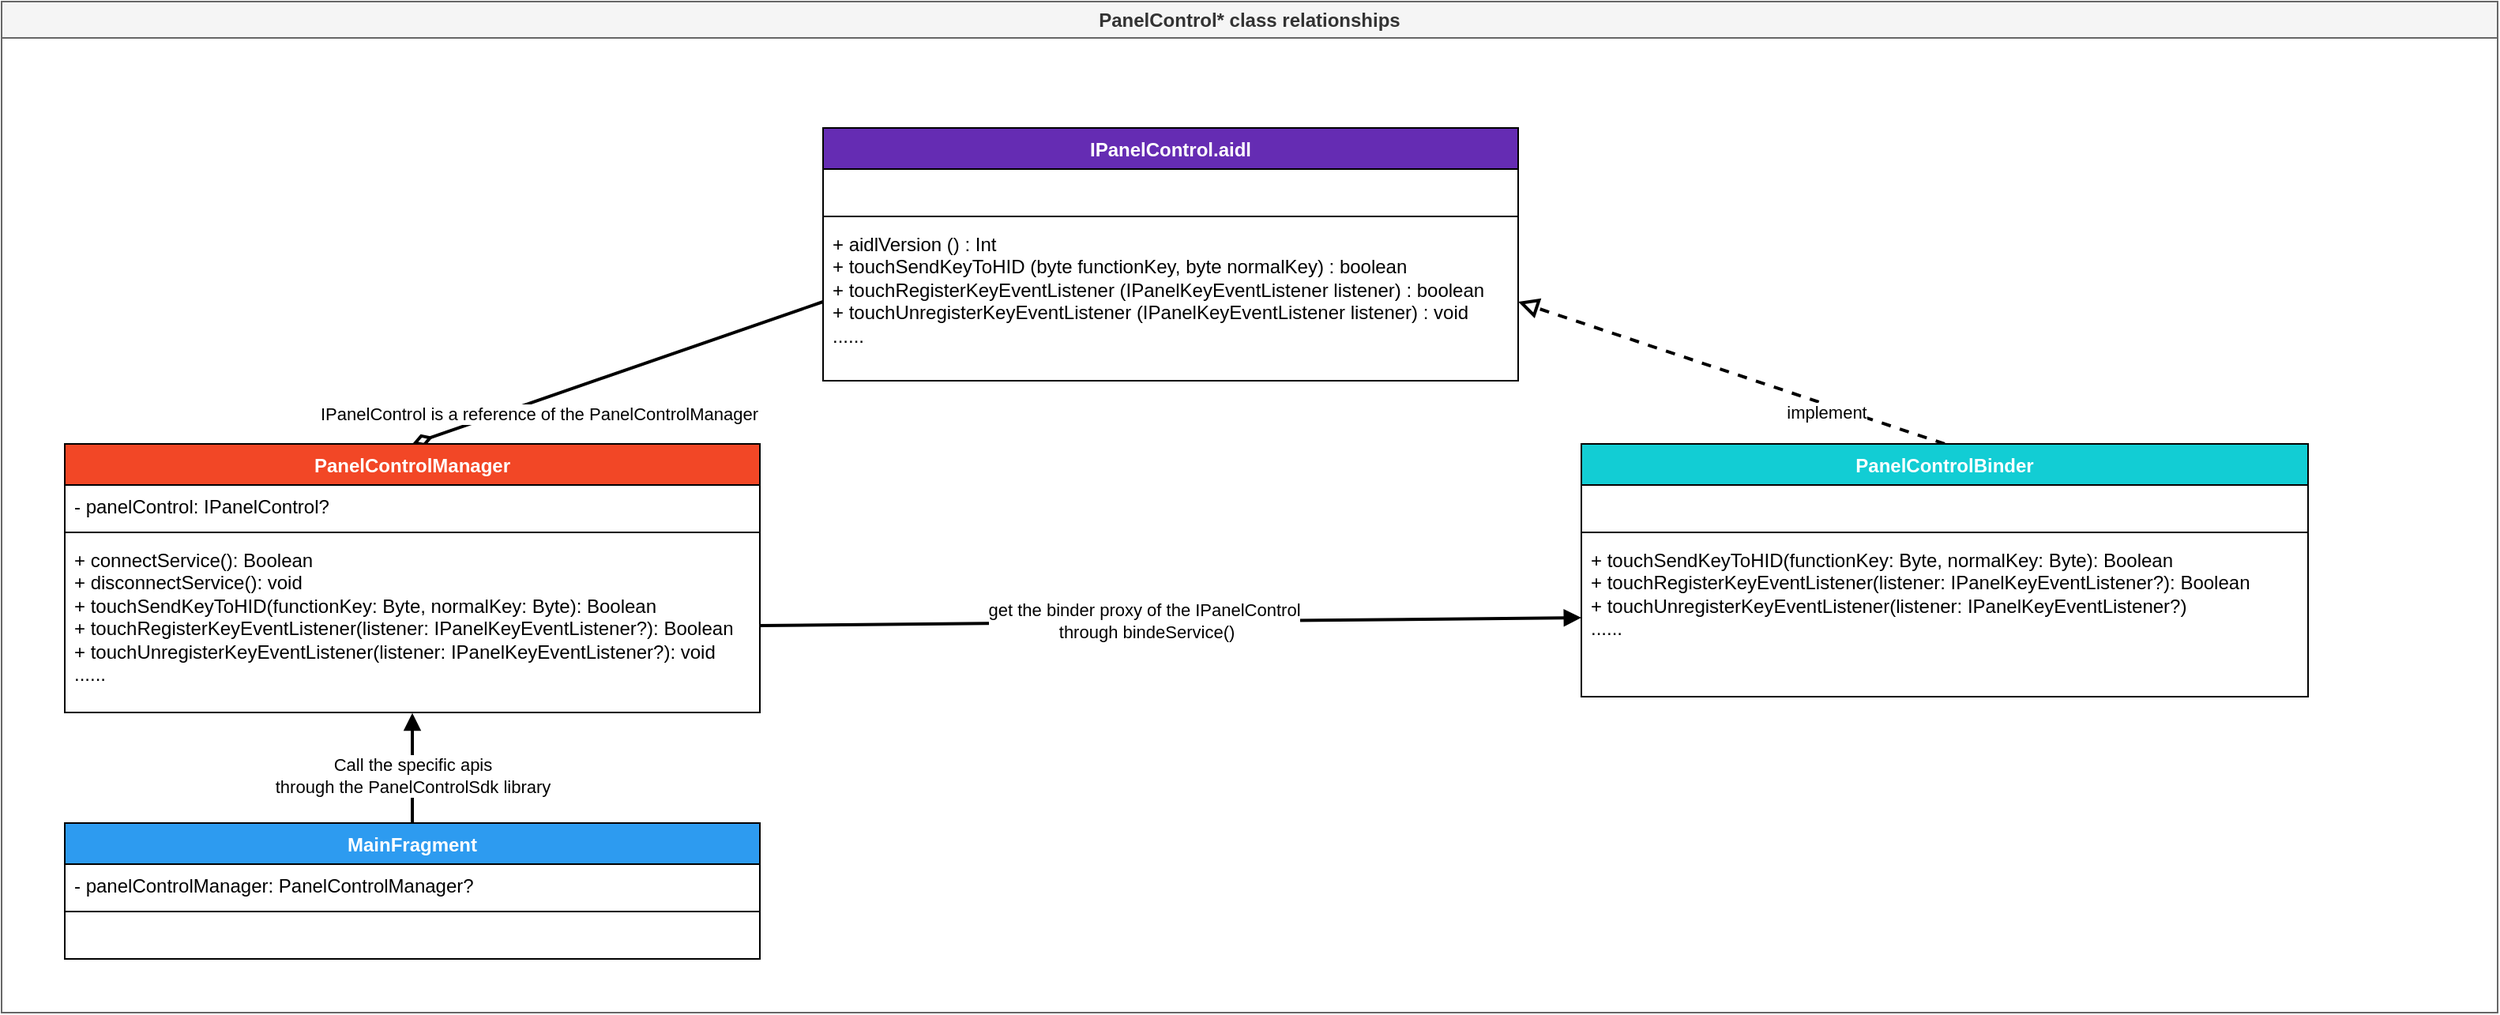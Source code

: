 <mxfile version="21.2.1" type="github">
  <diagram id="C5RBs43oDa-KdzZeNtuy" name="Page-1">
    <mxGraphModel dx="1026" dy="621" grid="1" gridSize="10" guides="1" tooltips="1" connect="1" arrows="1" fold="1" page="1" pageScale="1" pageWidth="827" pageHeight="1169" math="0" shadow="0">
      <root>
        <mxCell id="WIyWlLk6GJQsqaUBKTNV-0" />
        <mxCell id="WIyWlLk6GJQsqaUBKTNV-1" parent="WIyWlLk6GJQsqaUBKTNV-0" />
        <mxCell id="K6wyJHr7EwT5NFfYMl7e-13" value="PanelControl* class relationships" style="swimlane;whiteSpace=wrap;html=1;fillColor=#f5f5f5;fontColor=#333333;strokeColor=#666666;" parent="WIyWlLk6GJQsqaUBKTNV-1" vertex="1">
          <mxGeometry width="1580" height="640" as="geometry">
            <mxRectangle width="190" height="30" as="alternateBounds" />
          </mxGeometry>
        </mxCell>
        <mxCell id="K6wyJHr7EwT5NFfYMl7e-9" value="" style="endArrow=block;startArrow=none;endFill=0;startFill=0;endSize=8;html=1;verticalAlign=bottom;dashed=1;labelBackgroundColor=none;rounded=0;entryX=1;entryY=0.5;entryDx=0;entryDy=0;strokeWidth=2;exitX=0.5;exitY=0;exitDx=0;exitDy=0;" parent="K6wyJHr7EwT5NFfYMl7e-13" source="IPPN8TBCCX2I6qz2lkMm-8" target="IPPN8TBCCX2I6qz2lkMm-3" edge="1">
          <mxGeometry width="160" relative="1" as="geometry">
            <mxPoint x="1240" y="270" as="sourcePoint" />
            <mxPoint x="520" y="160" as="targetPoint" />
          </mxGeometry>
        </mxCell>
        <mxCell id="K6wyJHr7EwT5NFfYMl7e-20" value="implement" style="edgeLabel;html=1;align=center;verticalAlign=middle;resizable=0;points=[];" parent="K6wyJHr7EwT5NFfYMl7e-9" vertex="1" connectable="0">
          <mxGeometry x="-0.314" y="-1" relative="1" as="geometry">
            <mxPoint x="17" y="12" as="offset" />
          </mxGeometry>
        </mxCell>
        <mxCell id="K6wyJHr7EwT5NFfYMl7e-10" value="" style="html=1;verticalAlign=bottom;labelBackgroundColor=none;endArrow=block;endFill=1;rounded=0;exitX=0.5;exitY=0;exitDx=0;exitDy=0;strokeWidth=2;entryX=0.5;entryY=1.003;entryDx=0;entryDy=0;entryPerimeter=0;" parent="K6wyJHr7EwT5NFfYMl7e-13" source="IPPN8TBCCX2I6qz2lkMm-12" target="IPPN8TBCCX2I6qz2lkMm-7" edge="1">
          <mxGeometry width="160" relative="1" as="geometry">
            <mxPoint x="270" y="530" as="sourcePoint" />
            <mxPoint x="280" y="470" as="targetPoint" />
          </mxGeometry>
        </mxCell>
        <mxCell id="K6wyJHr7EwT5NFfYMl7e-24" value="Call the specific apis &lt;br&gt;through the PanelControlSdk library" style="edgeLabel;html=1;align=center;verticalAlign=middle;resizable=0;points=[];" parent="K6wyJHr7EwT5NFfYMl7e-10" vertex="1" connectable="0">
          <mxGeometry x="-0.124" relative="1" as="geometry">
            <mxPoint as="offset" />
          </mxGeometry>
        </mxCell>
        <mxCell id="K6wyJHr7EwT5NFfYMl7e-11" value="" style="html=1;verticalAlign=bottom;labelBackgroundColor=none;endArrow=block;endFill=1;rounded=0;entryX=0;entryY=0.5;entryDx=0;entryDy=0;exitX=1;exitY=0.5;exitDx=0;exitDy=0;strokeWidth=2;" parent="K6wyJHr7EwT5NFfYMl7e-13" source="IPPN8TBCCX2I6qz2lkMm-7" target="IPPN8TBCCX2I6qz2lkMm-11" edge="1">
          <mxGeometry width="160" relative="1" as="geometry">
            <mxPoint x="240" y="340" as="sourcePoint" />
            <mxPoint x="560" y="340" as="targetPoint" />
          </mxGeometry>
        </mxCell>
        <mxCell id="K6wyJHr7EwT5NFfYMl7e-23" value="get the binder proxy of the IPanelControl&lt;br&gt;&amp;nbsp;through bindeService()" style="edgeLabel;html=1;align=center;verticalAlign=middle;resizable=0;points=[];" parent="K6wyJHr7EwT5NFfYMl7e-11" vertex="1" connectable="0">
          <mxGeometry x="-0.067" y="1" relative="1" as="geometry">
            <mxPoint as="offset" />
          </mxGeometry>
        </mxCell>
        <mxCell id="K6wyJHr7EwT5NFfYMl7e-21" value="" style="endArrow=none;startArrow=diamondThin;endFill=0;startFill=0;html=1;verticalAlign=bottom;labelBackgroundColor=none;strokeWidth=2;startSize=8;endSize=8;rounded=0;entryX=0;entryY=0.5;entryDx=0;entryDy=0;exitX=0.5;exitY=0;exitDx=0;exitDy=0;" parent="K6wyJHr7EwT5NFfYMl7e-13" source="IPPN8TBCCX2I6qz2lkMm-4" target="IPPN8TBCCX2I6qz2lkMm-3" edge="1">
          <mxGeometry width="160" relative="1" as="geometry">
            <mxPoint x="140" y="280" as="sourcePoint" />
            <mxPoint x="280" y="160" as="targetPoint" />
          </mxGeometry>
        </mxCell>
        <mxCell id="K6wyJHr7EwT5NFfYMl7e-22" value="IPanelControl is a reference of the PanelControlManager" style="edgeLabel;html=1;align=center;verticalAlign=middle;resizable=0;points=[];" parent="K6wyJHr7EwT5NFfYMl7e-21" vertex="1" connectable="0">
          <mxGeometry x="-0.34" y="1" relative="1" as="geometry">
            <mxPoint x="-6" y="11" as="offset" />
          </mxGeometry>
        </mxCell>
        <mxCell id="IPPN8TBCCX2I6qz2lkMm-0" value="IPanelControl.aidl" style="swimlane;fontStyle=1;align=center;verticalAlign=top;childLayout=stackLayout;horizontal=1;startSize=26;horizontalStack=0;resizeParent=1;resizeParentMax=0;resizeLast=0;collapsible=1;marginBottom=0;whiteSpace=wrap;html=1;fillColor=#652CB3;fontColor=#FFFFFF;" parent="K6wyJHr7EwT5NFfYMl7e-13" vertex="1">
          <mxGeometry x="520" y="80" width="440" height="160" as="geometry">
            <mxRectangle x="320" y="80" width="140" height="30" as="alternateBounds" />
          </mxGeometry>
        </mxCell>
        <mxCell id="IPPN8TBCCX2I6qz2lkMm-1" value="&amp;nbsp;" style="text;strokeColor=none;fillColor=none;align=left;verticalAlign=top;spacingLeft=4;spacingRight=4;overflow=hidden;rotatable=0;points=[[0,0.5],[1,0.5]];portConstraint=eastwest;whiteSpace=wrap;html=1;" parent="IPPN8TBCCX2I6qz2lkMm-0" vertex="1">
          <mxGeometry y="26" width="440" height="26" as="geometry" />
        </mxCell>
        <mxCell id="IPPN8TBCCX2I6qz2lkMm-2" value="" style="line;strokeWidth=1;fillColor=none;align=left;verticalAlign=middle;spacingTop=-1;spacingLeft=3;spacingRight=3;rotatable=0;labelPosition=right;points=[];portConstraint=eastwest;strokeColor=inherit;" parent="IPPN8TBCCX2I6qz2lkMm-0" vertex="1">
          <mxGeometry y="52" width="440" height="8" as="geometry" />
        </mxCell>
        <mxCell id="IPPN8TBCCX2I6qz2lkMm-3" value="&lt;div&gt;+ aidlVersion () : Int&lt;/div&gt;&lt;div&gt;+ touchSendKeyToHID (byte functionKey, byte normalKey) : boolean&lt;/div&gt;&lt;div&gt;+ touchRegisterKeyEventListener (IPanelKeyEventListener listener) : boolean&lt;/div&gt;&lt;div&gt;+ touchUnregisterKeyEventListener (IPanelKeyEventListener listener) : void&lt;/div&gt;&lt;div&gt;......&lt;/div&gt;" style="text;strokeColor=none;fillColor=none;align=left;verticalAlign=top;spacingLeft=4;spacingRight=4;overflow=hidden;rotatable=0;points=[[0,0.5],[1,0.5]];portConstraint=eastwest;whiteSpace=wrap;html=1;" parent="IPPN8TBCCX2I6qz2lkMm-0" vertex="1">
          <mxGeometry y="60" width="440" height="100" as="geometry" />
        </mxCell>
        <mxCell id="IPPN8TBCCX2I6qz2lkMm-4" value="PanelControlManager" style="swimlane;fontStyle=1;align=center;verticalAlign=top;childLayout=stackLayout;horizontal=1;startSize=26;horizontalStack=0;resizeParent=1;resizeParentMax=0;resizeLast=0;collapsible=1;marginBottom=0;whiteSpace=wrap;html=1;fillColor=#F24726;fontColor=#FFFFFF;" parent="K6wyJHr7EwT5NFfYMl7e-13" vertex="1">
          <mxGeometry x="40" y="280" width="440" height="170" as="geometry">
            <mxRectangle x="40" y="280" width="160" height="30" as="alternateBounds" />
          </mxGeometry>
        </mxCell>
        <mxCell id="IPPN8TBCCX2I6qz2lkMm-5" value="- panelControl: IPanelControl?" style="text;strokeColor=none;fillColor=none;align=left;verticalAlign=top;spacingLeft=4;spacingRight=4;overflow=hidden;rotatable=0;points=[[0,0.5],[1,0.5]];portConstraint=eastwest;whiteSpace=wrap;html=1;" parent="IPPN8TBCCX2I6qz2lkMm-4" vertex="1">
          <mxGeometry y="26" width="440" height="26" as="geometry" />
        </mxCell>
        <mxCell id="IPPN8TBCCX2I6qz2lkMm-6" value="" style="line;strokeWidth=1;fillColor=none;align=left;verticalAlign=middle;spacingTop=-1;spacingLeft=3;spacingRight=3;rotatable=0;labelPosition=right;points=[];portConstraint=eastwest;strokeColor=inherit;" parent="IPPN8TBCCX2I6qz2lkMm-4" vertex="1">
          <mxGeometry y="52" width="440" height="8" as="geometry" />
        </mxCell>
        <mxCell id="IPPN8TBCCX2I6qz2lkMm-7" value="&lt;div&gt;+ connectService(): Boolean&lt;/div&gt;&lt;div&gt;+ disconnectService(): void&lt;/div&gt;&lt;div&gt;+ touchSendKeyToHID(functionKey: Byte, normalKey: Byte): Boolean&lt;/div&gt;&lt;div&gt;+ touchRegisterKeyEventListener(listener: IPanelKeyEventListener?): Boolean&lt;/div&gt;&lt;div&gt;+ touchUnregisterKeyEventListener(listener: IPanelKeyEventListener?): void&lt;/div&gt;&lt;div&gt;......&lt;/div&gt;" style="text;strokeColor=none;fillColor=none;align=left;verticalAlign=top;spacingLeft=4;spacingRight=4;overflow=hidden;rotatable=0;points=[[0,0.5],[1,0.5]];portConstraint=eastwest;whiteSpace=wrap;html=1;" parent="IPPN8TBCCX2I6qz2lkMm-4" vertex="1">
          <mxGeometry y="60" width="440" height="110" as="geometry" />
        </mxCell>
        <mxCell id="IPPN8TBCCX2I6qz2lkMm-8" value="PanelControlBinder" style="swimlane;fontStyle=1;align=center;verticalAlign=top;childLayout=stackLayout;horizontal=1;startSize=26;horizontalStack=0;resizeParent=1;resizeParentMax=0;resizeLast=0;collapsible=1;marginBottom=0;whiteSpace=wrap;html=1;fillColor=#12CDD4;fontColor=#FFFFFF;" parent="K6wyJHr7EwT5NFfYMl7e-13" vertex="1">
          <mxGeometry x="1000" y="280" width="460" height="160" as="geometry" />
        </mxCell>
        <mxCell id="IPPN8TBCCX2I6qz2lkMm-9" value="&amp;nbsp;" style="text;strokeColor=none;fillColor=none;align=left;verticalAlign=top;spacingLeft=4;spacingRight=4;overflow=hidden;rotatable=0;points=[[0,0.5],[1,0.5]];portConstraint=eastwest;whiteSpace=wrap;html=1;" parent="IPPN8TBCCX2I6qz2lkMm-8" vertex="1">
          <mxGeometry y="26" width="460" height="26" as="geometry" />
        </mxCell>
        <mxCell id="IPPN8TBCCX2I6qz2lkMm-10" value="" style="line;strokeWidth=1;fillColor=none;align=left;verticalAlign=middle;spacingTop=-1;spacingLeft=3;spacingRight=3;rotatable=0;labelPosition=right;points=[];portConstraint=eastwest;strokeColor=inherit;" parent="IPPN8TBCCX2I6qz2lkMm-8" vertex="1">
          <mxGeometry y="52" width="460" height="8" as="geometry" />
        </mxCell>
        <mxCell id="IPPN8TBCCX2I6qz2lkMm-11" value="&lt;div&gt;+ touchSendKeyToHID(functionKey: Byte, normalKey: Byte): Boolean&lt;/div&gt;&lt;div&gt;+ touchRegisterKeyEventListener(listener: IPanelKeyEventListener?): Boolean&lt;/div&gt;&lt;div&gt;+ touchUnregisterKeyEventListener(listener: IPanelKeyEventListener?)&lt;/div&gt;&lt;div&gt;......&lt;/div&gt;" style="text;strokeColor=none;fillColor=none;align=left;verticalAlign=top;spacingLeft=4;spacingRight=4;overflow=hidden;rotatable=0;points=[[0,0.5],[1,0.5]];portConstraint=eastwest;whiteSpace=wrap;html=1;" parent="IPPN8TBCCX2I6qz2lkMm-8" vertex="1">
          <mxGeometry y="60" width="460" height="100" as="geometry" />
        </mxCell>
        <mxCell id="IPPN8TBCCX2I6qz2lkMm-12" value="MainFragment" style="swimlane;fontStyle=1;align=center;verticalAlign=top;childLayout=stackLayout;horizontal=1;startSize=26;horizontalStack=0;resizeParent=1;resizeParentMax=0;resizeLast=0;collapsible=1;marginBottom=0;whiteSpace=wrap;html=1;fillColor=#2D9BF0;fontColor=#FFFFFF;" parent="K6wyJHr7EwT5NFfYMl7e-13" vertex="1">
          <mxGeometry x="40" y="520" width="440" height="86" as="geometry" />
        </mxCell>
        <mxCell id="IPPN8TBCCX2I6qz2lkMm-13" value="- panelControlManager: PanelControlManager?" style="text;strokeColor=none;fillColor=none;align=left;verticalAlign=top;spacingLeft=4;spacingRight=4;overflow=hidden;rotatable=0;points=[[0,0.5],[1,0.5]];portConstraint=eastwest;whiteSpace=wrap;html=1;" parent="IPPN8TBCCX2I6qz2lkMm-12" vertex="1">
          <mxGeometry y="26" width="440" height="26" as="geometry" />
        </mxCell>
        <mxCell id="IPPN8TBCCX2I6qz2lkMm-14" value="" style="line;strokeWidth=1;fillColor=none;align=left;verticalAlign=middle;spacingTop=-1;spacingLeft=3;spacingRight=3;rotatable=0;labelPosition=right;points=[];portConstraint=eastwest;strokeColor=inherit;" parent="IPPN8TBCCX2I6qz2lkMm-12" vertex="1">
          <mxGeometry y="52" width="440" height="8" as="geometry" />
        </mxCell>
        <mxCell id="IPPN8TBCCX2I6qz2lkMm-15" value="&amp;nbsp;" style="text;strokeColor=none;fillColor=none;align=left;verticalAlign=top;spacingLeft=4;spacingRight=4;overflow=hidden;rotatable=0;points=[[0,0.5],[1,0.5]];portConstraint=eastwest;whiteSpace=wrap;html=1;" parent="IPPN8TBCCX2I6qz2lkMm-12" vertex="1">
          <mxGeometry y="60" width="440" height="26" as="geometry" />
        </mxCell>
      </root>
    </mxGraphModel>
  </diagram>
</mxfile>
